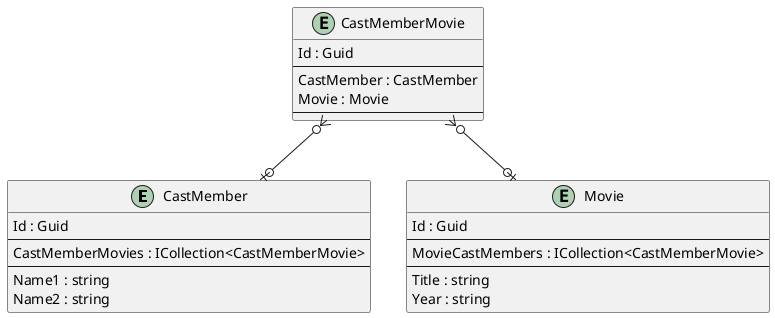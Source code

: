 @startuml

entity CastMember {
    Id : Guid
    --
    CastMemberMovies : ICollection<CastMemberMovie>
    ' CastMemberKeyCodePlaceholder
    --
    Name1 : string
    Name2 : string
    ' CastMemberPropertyCodePlaceholder
}

entity CastMemberMovie {
    Id : Guid
    --
    CastMember : CastMember
    Movie : Movie
    ' CastMemberMovieKeyCodePlaceholder
    --
    ' CastMemberMoviePropertyCodePlaceholder
}

entity Movie {
    Id : Guid
    --
    MovieCastMembers : ICollection<CastMemberMovie>
    ' MovieKeyCodePlaceholder
    --
    Title : string
    Year : string
    ' MoviePropertyCodePlaceholder
}

' EntityCodePlaceholder

CastMemberMovie }o--o| CastMember
CastMemberMovie }o--o| Movie
' RelationshipCodePlaceholder

@enduml
